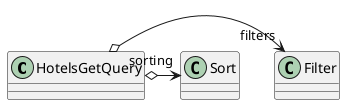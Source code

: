 @startuml
class HotelsGetQuery {
}
HotelsGetQuery o-> "filters" Filter
HotelsGetQuery o-> "sorting" Sort
@enduml
